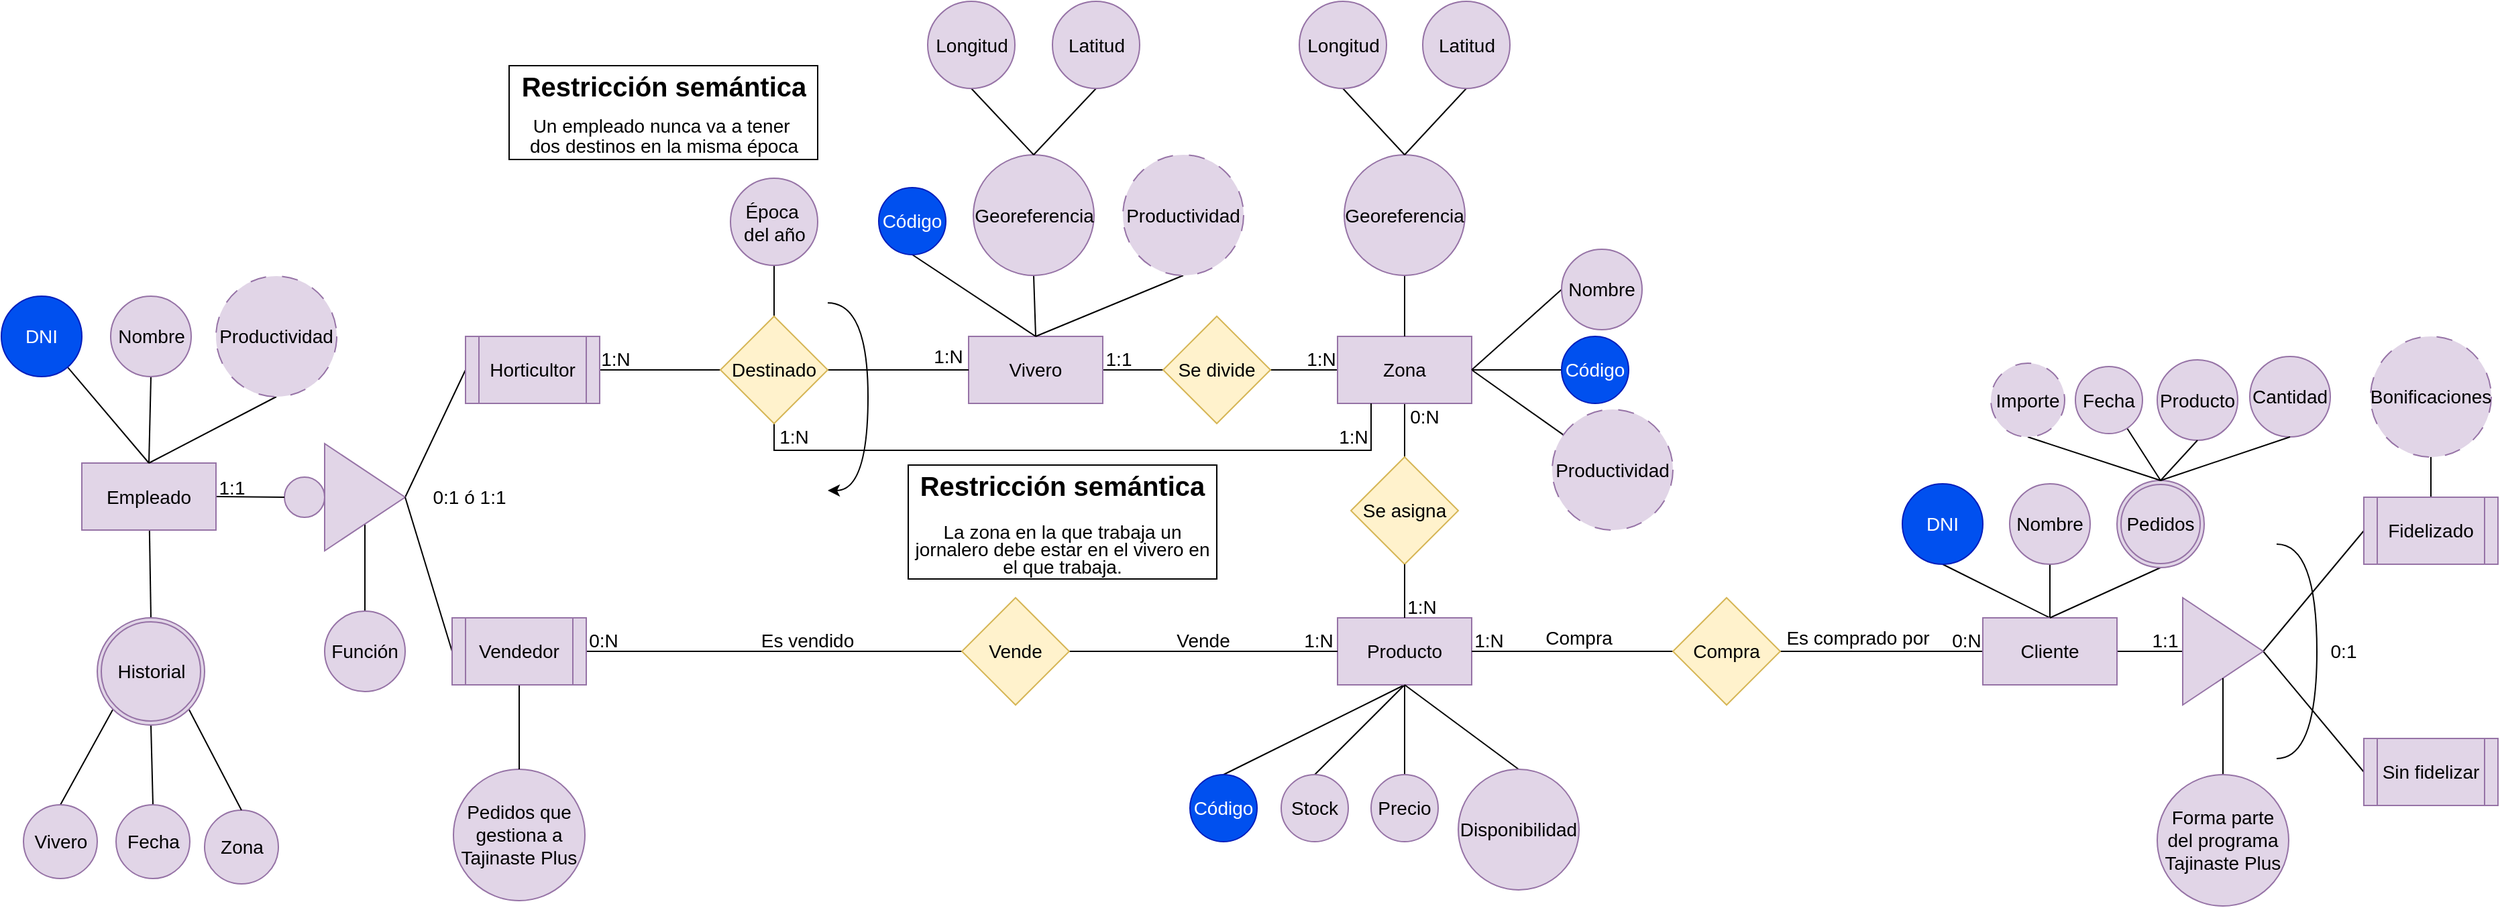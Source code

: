 <mxfile version="24.7.17">
  <diagram name="Viveros" id="qzEOuTu9NKWMBjpNig4R">
    <mxGraphModel grid="1" page="1" gridSize="10" guides="1" tooltips="1" connect="1" arrows="1" fold="1" pageScale="1" pageWidth="827" pageHeight="1169" math="0" shadow="0">
      <root>
        <mxCell id="0" />
        <mxCell id="1" parent="0" />
        <mxCell id="AyrixzSQWaV738IrmU4d-55" style="edgeStyle=none;curved=1;rounded=0;orthogonalLoop=1;jettySize=auto;html=1;exitX=1;exitY=0.5;exitDx=0;exitDy=0;entryX=0;entryY=0.5;entryDx=0;entryDy=0;fontSize=12;startSize=8;endSize=8;endArrow=none;endFill=0;" edge="1" parent="1" source="AyrixzSQWaV738IrmU4d-10" target="AyrixzSQWaV738IrmU4d-54">
          <mxGeometry relative="1" as="geometry" />
        </mxCell>
        <mxCell id="AyrixzSQWaV738IrmU4d-10" value="Vivero" style="rounded=0;whiteSpace=wrap;html=1;aspect=fixed;fontSize=14;fillColor=#e1d5e7;strokeColor=#9673a6;" vertex="1" parent="1">
          <mxGeometry x="385" y="430" width="100" height="50" as="geometry" />
        </mxCell>
        <mxCell id="AyrixzSQWaV738IrmU4d-51" style="edgeStyle=none;curved=1;rounded=0;orthogonalLoop=1;jettySize=auto;html=1;exitX=0.5;exitY=1;exitDx=0;exitDy=0;fontSize=12;startSize=8;endSize=8;endArrow=none;endFill=0;" edge="1" parent="1" source="AyrixzSQWaV738IrmU4d-11" target="AyrixzSQWaV738IrmU4d-22">
          <mxGeometry relative="1" as="geometry" />
        </mxCell>
        <mxCell id="AyrixzSQWaV738IrmU4d-56" style="edgeStyle=none;curved=1;rounded=0;orthogonalLoop=1;jettySize=auto;html=1;exitX=0;exitY=0.5;exitDx=0;exitDy=0;entryX=1;entryY=0.5;entryDx=0;entryDy=0;fontSize=12;startSize=8;endSize=8;endArrow=none;endFill=0;" edge="1" parent="1" source="AyrixzSQWaV738IrmU4d-11" target="AyrixzSQWaV738IrmU4d-54">
          <mxGeometry relative="1" as="geometry" />
        </mxCell>
        <mxCell id="AyrixzSQWaV738IrmU4d-113" style="edgeStyle=none;curved=1;rounded=0;orthogonalLoop=1;jettySize=auto;html=1;exitX=1;exitY=0.5;exitDx=0;exitDy=0;fontSize=12;startSize=8;endSize=8;endArrow=none;endFill=0;" edge="1" parent="1" source="AyrixzSQWaV738IrmU4d-11" target="AyrixzSQWaV738IrmU4d-112">
          <mxGeometry relative="1" as="geometry" />
        </mxCell>
        <mxCell id="AyrixzSQWaV738IrmU4d-11" value="Zona" style="rounded=0;whiteSpace=wrap;html=1;aspect=fixed;fontSize=14;fillColor=#e1d5e7;strokeColor=#9673a6;" vertex="1" parent="1">
          <mxGeometry x="660" y="430" width="100" height="50" as="geometry" />
        </mxCell>
        <mxCell id="Z_fFSw_3jqZQKLgusjVg-11" style="rounded=0;orthogonalLoop=1;jettySize=auto;html=1;exitX=0.5;exitY=1;exitDx=0;exitDy=0;entryX=0.5;entryY=0;entryDx=0;entryDy=0;endArrow=none;endFill=0;" edge="1" parent="1" source="AyrixzSQWaV738IrmU4d-12" target="Z_fFSw_3jqZQKLgusjVg-10">
          <mxGeometry relative="1" as="geometry" />
        </mxCell>
        <mxCell id="Z_fFSw_3jqZQKLgusjVg-43" style="rounded=0;orthogonalLoop=1;jettySize=auto;html=1;exitX=0.5;exitY=1;exitDx=0;exitDy=0;entryX=0.5;entryY=0;entryDx=0;entryDy=0;endArrow=none;endFill=0;" edge="1" parent="1" source="AyrixzSQWaV738IrmU4d-12" target="Z_fFSw_3jqZQKLgusjVg-42">
          <mxGeometry relative="1" as="geometry" />
        </mxCell>
        <mxCell id="AyrixzSQWaV738IrmU4d-12" value="Producto" style="rounded=0;whiteSpace=wrap;html=1;aspect=fixed;fontSize=14;fillColor=#e1d5e7;strokeColor=#9673a6;" vertex="1" parent="1">
          <mxGeometry x="660" y="640" width="100" height="50" as="geometry" />
        </mxCell>
        <mxCell id="AyrixzSQWaV738IrmU4d-47" style="edgeStyle=none;curved=1;rounded=0;orthogonalLoop=1;jettySize=auto;html=1;exitX=0.5;exitY=1;exitDx=0;exitDy=0;fontSize=12;startSize=8;endSize=8;endArrow=none;endFill=0;entryX=0.5;entryY=0;entryDx=0;entryDy=0;" edge="1" parent="1" source="AyrixzSQWaV738IrmU4d-13" target="AyrixzSQWaV738IrmU4d-10">
          <mxGeometry relative="1" as="geometry" />
        </mxCell>
        <mxCell id="AyrixzSQWaV738IrmU4d-13" value="Georeferencia" style="ellipse;whiteSpace=wrap;html=1;align=center;fillColor=#e1d5e7;strokeColor=#9673a6;aspect=fixed;fontSize=14;" vertex="1" parent="1">
          <mxGeometry x="388.5" y="294.5" width="90" height="90" as="geometry" />
        </mxCell>
        <mxCell id="AyrixzSQWaV738IrmU4d-46" style="edgeStyle=none;curved=1;rounded=0;orthogonalLoop=1;jettySize=auto;html=1;exitX=0.5;exitY=1;exitDx=0;exitDy=0;entryX=0.5;entryY=0;entryDx=0;entryDy=0;fontSize=12;startSize=8;endSize=8;endArrow=none;endFill=0;" edge="1" parent="1" source="AyrixzSQWaV738IrmU4d-15" target="AyrixzSQWaV738IrmU4d-11">
          <mxGeometry relative="1" as="geometry" />
        </mxCell>
        <mxCell id="AyrixzSQWaV738IrmU4d-15" value="Georeferencia" style="ellipse;whiteSpace=wrap;html=1;align=center;fillColor=#e1d5e7;strokeColor=#9673a6;aspect=fixed;fontSize=14;" vertex="1" parent="1">
          <mxGeometry x="665" y="294.5" width="90" height="90" as="geometry" />
        </mxCell>
        <mxCell id="AyrixzSQWaV738IrmU4d-43" style="edgeStyle=none;curved=1;rounded=0;orthogonalLoop=1;jettySize=auto;html=1;exitX=0.5;exitY=1;exitDx=0;exitDy=0;fontSize=12;startSize=8;endSize=8;endArrow=none;endFill=0;entryX=0.5;entryY=0;entryDx=0;entryDy=0;" edge="1" parent="1" source="AyrixzSQWaV738IrmU4d-16" target="AyrixzSQWaV738IrmU4d-13">
          <mxGeometry relative="1" as="geometry" />
        </mxCell>
        <mxCell id="AyrixzSQWaV738IrmU4d-16" value="Longitud" style="ellipse;whiteSpace=wrap;html=1;align=center;fillColor=#e1d5e7;strokeColor=#9673a6;aspect=fixed;fontSize=14;" vertex="1" parent="1">
          <mxGeometry x="354.5" y="180" width="65" height="65" as="geometry" />
        </mxCell>
        <mxCell id="AyrixzSQWaV738IrmU4d-42" style="edgeStyle=none;curved=1;rounded=0;orthogonalLoop=1;jettySize=auto;html=1;exitX=0.5;exitY=1;exitDx=0;exitDy=0;entryX=0.5;entryY=0;entryDx=0;entryDy=0;fontSize=12;startSize=8;endSize=8;endArrow=none;endFill=0;" edge="1" parent="1" source="AyrixzSQWaV738IrmU4d-17" target="AyrixzSQWaV738IrmU4d-13">
          <mxGeometry relative="1" as="geometry" />
        </mxCell>
        <mxCell id="AyrixzSQWaV738IrmU4d-17" value="Latitud" style="ellipse;whiteSpace=wrap;html=1;align=center;fillColor=#e1d5e7;strokeColor=#9673a6;fontSize=14;aspect=fixed;" vertex="1" parent="1">
          <mxGeometry x="447.5" y="180" width="65" height="65" as="geometry" />
        </mxCell>
        <mxCell id="AyrixzSQWaV738IrmU4d-44" style="edgeStyle=none;curved=1;rounded=0;orthogonalLoop=1;jettySize=auto;html=1;exitX=0.5;exitY=1;exitDx=0;exitDy=0;entryX=0.5;entryY=0;entryDx=0;entryDy=0;fontSize=12;startSize=8;endSize=8;endArrow=none;endFill=0;" edge="1" parent="1" source="AyrixzSQWaV738IrmU4d-18" target="AyrixzSQWaV738IrmU4d-15">
          <mxGeometry relative="1" as="geometry" />
        </mxCell>
        <mxCell id="AyrixzSQWaV738IrmU4d-18" value="Longitud" style="ellipse;whiteSpace=wrap;html=1;align=center;fillColor=#e1d5e7;strokeColor=#9673a6;aspect=fixed;fontSize=14;" vertex="1" parent="1">
          <mxGeometry x="631.5" y="180" width="65" height="65" as="geometry" />
        </mxCell>
        <mxCell id="AyrixzSQWaV738IrmU4d-45" style="edgeStyle=none;curved=1;rounded=0;orthogonalLoop=1;jettySize=auto;html=1;exitX=0.5;exitY=1;exitDx=0;exitDy=0;entryX=0.5;entryY=0;entryDx=0;entryDy=0;fontSize=12;startSize=8;endSize=8;endArrow=none;endFill=0;" edge="1" parent="1" source="AyrixzSQWaV738IrmU4d-19" target="AyrixzSQWaV738IrmU4d-15">
          <mxGeometry relative="1" as="geometry" />
        </mxCell>
        <mxCell id="AyrixzSQWaV738IrmU4d-19" value="Latitud" style="ellipse;whiteSpace=wrap;html=1;align=center;fillColor=#e1d5e7;strokeColor=#9673a6;aspect=fixed;fontSize=14;" vertex="1" parent="1">
          <mxGeometry x="723.5" y="180" width="65" height="65" as="geometry" />
        </mxCell>
        <mxCell id="AyrixzSQWaV738IrmU4d-53" style="edgeStyle=none;curved=1;rounded=0;orthogonalLoop=1;jettySize=auto;html=1;exitX=0.5;exitY=0;exitDx=0;exitDy=0;entryX=0.5;entryY=1;entryDx=0;entryDy=0;fontSize=12;startSize=8;endSize=8;endArrow=none;endFill=0;" edge="1" parent="1" source="AyrixzSQWaV738IrmU4d-20" target="AyrixzSQWaV738IrmU4d-12">
          <mxGeometry relative="1" as="geometry" />
        </mxCell>
        <mxCell id="AyrixzSQWaV738IrmU4d-20" value="Disponibilidad" style="ellipse;whiteSpace=wrap;html=1;align=center;fillColor=#e1d5e7;strokeColor=#9673a6;aspect=fixed;fontSize=14;" vertex="1" parent="1">
          <mxGeometry x="750" y="753" width="90" height="90" as="geometry" />
        </mxCell>
        <mxCell id="AyrixzSQWaV738IrmU4d-22" value="Se asigna" style="rhombus;whiteSpace=wrap;html=1;fillColor=#fff2cc;strokeColor=#d6b656;fontSize=14;aspect=fixed;" vertex="1" parent="1">
          <mxGeometry x="670" y="520" width="80" height="80" as="geometry" />
        </mxCell>
        <mxCell id="AyrixzSQWaV738IrmU4d-48" style="edgeStyle=none;curved=1;rounded=0;orthogonalLoop=1;jettySize=auto;html=1;exitX=0;exitY=0.5;exitDx=0;exitDy=0;entryX=1;entryY=0.5;entryDx=0;entryDy=0;fontSize=12;startSize=8;endSize=8;endArrow=none;endFill=0;" edge="1" parent="1" source="AyrixzSQWaV738IrmU4d-23" target="AyrixzSQWaV738IrmU4d-11">
          <mxGeometry relative="1" as="geometry" />
        </mxCell>
        <mxCell id="AyrixzSQWaV738IrmU4d-23" value="Nombre" style="ellipse;whiteSpace=wrap;html=1;align=center;fillColor=#e1d5e7;strokeColor=#9673a6;aspect=fixed;fontSize=14;" vertex="1" parent="1">
          <mxGeometry x="827" y="365" width="60" height="60" as="geometry" />
        </mxCell>
        <mxCell id="AyrixzSQWaV738IrmU4d-37" style="edgeStyle=none;curved=1;rounded=0;orthogonalLoop=1;jettySize=auto;html=1;entryX=0.5;entryY=0;entryDx=0;entryDy=0;fontSize=12;startSize=8;endSize=8;endArrow=none;endFill=0;exitX=0.5;exitY=1;exitDx=0;exitDy=0;" edge="1" parent="1" source="AyrixzSQWaV738IrmU4d-26" target="AyrixzSQWaV738IrmU4d-96">
          <mxGeometry relative="1" as="geometry">
            <mxPoint x="179" y="322" as="sourcePoint" />
          </mxGeometry>
        </mxCell>
        <mxCell id="AyrixzSQWaV738IrmU4d-26" value="Época&amp;nbsp;&lt;div&gt;del año&lt;/div&gt;" style="ellipse;whiteSpace=wrap;html=1;align=center;fillColor=#e1d5e7;strokeColor=#9673a6;aspect=fixed;fontSize=14;" vertex="1" parent="1">
          <mxGeometry x="207.5" y="312" width="65" height="65" as="geometry" />
        </mxCell>
        <mxCell id="AyrixzSQWaV738IrmU4d-38" style="edgeStyle=none;curved=1;rounded=0;orthogonalLoop=1;jettySize=auto;html=1;fontSize=12;startSize=8;endSize=8;endArrow=none;endFill=0;exitX=0.5;exitY=0;exitDx=0;exitDy=0;" edge="1" parent="1" source="AyrixzSQWaV738IrmU4d-109" target="AyrixzSQWaV738IrmU4d-87">
          <mxGeometry relative="1" as="geometry">
            <mxPoint x="-290" y="147" as="sourcePoint" />
          </mxGeometry>
        </mxCell>
        <mxCell id="AyrixzSQWaV738IrmU4d-39" style="edgeStyle=none;curved=1;rounded=0;orthogonalLoop=1;jettySize=auto;html=1;exitX=0.5;exitY=0;exitDx=0;exitDy=0;fontSize=12;startSize=8;endSize=8;endArrow=none;endFill=0;entryX=0;entryY=1;entryDx=0;entryDy=0;" edge="1" parent="1" source="AyrixzSQWaV738IrmU4d-34" target="AyrixzSQWaV738IrmU4d-109">
          <mxGeometry relative="1" as="geometry">
            <mxPoint x="-260.5" y="732.0" as="targetPoint" />
          </mxGeometry>
        </mxCell>
        <mxCell id="AyrixzSQWaV738IrmU4d-34" value="Vivero" style="ellipse;whiteSpace=wrap;html=1;align=center;fillColor=#e1d5e7;strokeColor=#9673a6;aspect=fixed;fontSize=14;" vertex="1" parent="1">
          <mxGeometry x="-319.5" y="779.5" width="55" height="55" as="geometry" />
        </mxCell>
        <mxCell id="AyrixzSQWaV738IrmU4d-35" value="Zona" style="ellipse;whiteSpace=wrap;html=1;align=center;fillColor=#e1d5e7;strokeColor=#9673a6;aspect=fixed;fontSize=14;" vertex="1" parent="1">
          <mxGeometry x="-184.5" y="783.5" width="55" height="55" as="geometry" />
        </mxCell>
        <mxCell id="AyrixzSQWaV738IrmU4d-41" style="edgeStyle=none;curved=1;rounded=0;orthogonalLoop=1;jettySize=auto;html=1;exitX=0.5;exitY=0;exitDx=0;exitDy=0;entryX=0.5;entryY=1;entryDx=0;entryDy=0;fontSize=12;startSize=8;endSize=8;endArrow=none;endFill=0;" edge="1" parent="1" source="AyrixzSQWaV738IrmU4d-36" target="AyrixzSQWaV738IrmU4d-109">
          <mxGeometry relative="1" as="geometry">
            <mxPoint x="-224.5" y="750" as="targetPoint" />
          </mxGeometry>
        </mxCell>
        <mxCell id="AyrixzSQWaV738IrmU4d-36" value="Fecha" style="ellipse;whiteSpace=wrap;html=1;align=center;fillColor=#e1d5e7;strokeColor=#9673a6;aspect=fixed;fontSize=14;" vertex="1" parent="1">
          <mxGeometry x="-250.5" y="779.5" width="55" height="55" as="geometry" />
        </mxCell>
        <mxCell id="AyrixzSQWaV738IrmU4d-40" style="edgeStyle=none;curved=1;rounded=0;orthogonalLoop=1;jettySize=auto;html=1;exitX=0.5;exitY=0;exitDx=0;exitDy=0;entryX=1;entryY=1;entryDx=0;entryDy=0;fontSize=12;startSize=8;endSize=8;endArrow=none;endFill=0;" edge="1" parent="1" source="AyrixzSQWaV738IrmU4d-35" target="AyrixzSQWaV738IrmU4d-109">
          <mxGeometry relative="1" as="geometry">
            <mxPoint x="-189.49" y="728.04" as="targetPoint" />
          </mxGeometry>
        </mxCell>
        <mxCell id="AyrixzSQWaV738IrmU4d-52" style="rounded=0;orthogonalLoop=1;jettySize=auto;html=1;exitX=0.5;exitY=1;exitDx=0;exitDy=0;entryX=0.5;entryY=0;entryDx=0;entryDy=0;fontSize=12;startSize=8;endSize=8;endArrow=none;endFill=0;" edge="1" parent="1" source="AyrixzSQWaV738IrmU4d-22" target="AyrixzSQWaV738IrmU4d-12">
          <mxGeometry relative="1" as="geometry" />
        </mxCell>
        <mxCell id="AyrixzSQWaV738IrmU4d-54" value="Se divide" style="rhombus;whiteSpace=wrap;html=1;fillColor=#fff2cc;strokeColor=#d6b656;fontSize=14;aspect=fixed;" vertex="1" parent="1">
          <mxGeometry x="530" y="415" width="80" height="80" as="geometry" />
        </mxCell>
        <mxCell id="AyrixzSQWaV738IrmU4d-74" style="edgeStyle=none;curved=1;rounded=0;orthogonalLoop=1;jettySize=auto;html=1;exitX=1;exitY=0.5;exitDx=0;exitDy=0;entryX=0;entryY=0.5;entryDx=0;entryDy=0;fontSize=12;startSize=8;endSize=8;endArrow=none;endFill=0;" edge="1" parent="1" source="AyrixzSQWaV738IrmU4d-57" target="AyrixzSQWaV738IrmU4d-70">
          <mxGeometry relative="1" as="geometry" />
        </mxCell>
        <mxCell id="AyrixzSQWaV738IrmU4d-107" style="edgeStyle=none;curved=1;rounded=0;orthogonalLoop=1;jettySize=auto;html=1;exitX=0;exitY=0.5;exitDx=0;exitDy=0;entryX=1;entryY=0.5;entryDx=0;entryDy=0;fontSize=12;startSize=8;endSize=8;endArrow=none;endFill=0;" edge="1" parent="1" source="AyrixzSQWaV738IrmU4d-57" target="AyrixzSQWaV738IrmU4d-65">
          <mxGeometry relative="1" as="geometry" />
        </mxCell>
        <mxCell id="Z_fFSw_3jqZQKLgusjVg-7" style="rounded=0;orthogonalLoop=1;jettySize=auto;html=1;entryX=0.5;entryY=1;entryDx=0;entryDy=0;endArrow=none;endFill=0;exitX=0.5;exitY=0;exitDx=0;exitDy=0;" edge="1" parent="1" source="AyrixzSQWaV738IrmU4d-57" target="Z_fFSw_3jqZQKLgusjVg-6">
          <mxGeometry relative="1" as="geometry" />
        </mxCell>
        <mxCell id="Z_fFSw_3jqZQKLgusjVg-9" style="rounded=0;orthogonalLoop=1;jettySize=auto;html=1;entryX=0.5;entryY=1;entryDx=0;entryDy=0;endArrow=none;endFill=0;exitX=0.5;exitY=0;exitDx=0;exitDy=0;" edge="1" parent="1" source="AyrixzSQWaV738IrmU4d-57" target="Z_fFSw_3jqZQKLgusjVg-8">
          <mxGeometry relative="1" as="geometry" />
        </mxCell>
        <mxCell id="AyrixzSQWaV738IrmU4d-57" value="Cliente" style="rounded=0;whiteSpace=wrap;html=1;aspect=fixed;fontSize=14;fillColor=#e1d5e7;strokeColor=#9673a6;" vertex="1" parent="1">
          <mxGeometry x="1141" y="640" width="100" height="50" as="geometry" />
        </mxCell>
        <mxCell id="AyrixzSQWaV738IrmU4d-76" style="edgeStyle=none;curved=1;rounded=0;orthogonalLoop=1;jettySize=auto;html=1;exitX=0.5;exitY=1;exitDx=0;exitDy=0;entryX=0.5;entryY=0;entryDx=0;entryDy=0;fontSize=12;startSize=8;endSize=8;endArrow=none;endFill=0;" edge="1" parent="1" source="AyrixzSQWaV738IrmU4d-60" target="Z_fFSw_3jqZQKLgusjVg-62">
          <mxGeometry relative="1" as="geometry">
            <mxPoint x="1475" y="552.5" as="targetPoint" />
          </mxGeometry>
        </mxCell>
        <mxCell id="AyrixzSQWaV738IrmU4d-60" value="Bonificaciones" style="ellipse;whiteSpace=wrap;html=1;align=center;fillColor=#e1d5e7;strokeColor=#9673a6;aspect=fixed;fontSize=14;dashed=1;dashPattern=12 12;" vertex="1" parent="1">
          <mxGeometry x="1430" y="430" width="90" height="90" as="geometry" />
        </mxCell>
        <mxCell id="AyrixzSQWaV738IrmU4d-77" style="edgeStyle=none;curved=1;rounded=0;orthogonalLoop=1;jettySize=auto;html=1;exitX=0.5;exitY=1;exitDx=0;exitDy=0;entryX=0.5;entryY=0;entryDx=0;entryDy=0;fontSize=12;startSize=8;endSize=8;endArrow=none;endFill=0;" edge="1" parent="1" source="AyrixzSQWaV738IrmU4d-116" target="AyrixzSQWaV738IrmU4d-57">
          <mxGeometry relative="1" as="geometry">
            <mxPoint x="1345.0" y="550" as="sourcePoint" />
          </mxGeometry>
        </mxCell>
        <mxCell id="AyrixzSQWaV738IrmU4d-62" value="Pedidos que gestiona a Tajinaste Plus" style="ellipse;whiteSpace=wrap;html=1;align=center;fillColor=#e1d5e7;strokeColor=#9673a6;aspect=fixed;fontSize=14;" vertex="1" parent="1">
          <mxGeometry x="1" y="753" width="98" height="98" as="geometry" />
        </mxCell>
        <mxCell id="AyrixzSQWaV738IrmU4d-64" style="edgeStyle=none;curved=1;rounded=0;orthogonalLoop=1;jettySize=auto;html=1;exitX=0.5;exitY=0;exitDx=0;exitDy=0;entryX=0.5;entryY=1;entryDx=0;entryDy=0;fontSize=12;startSize=8;endSize=8;endArrow=none;endFill=0;" edge="1" parent="1" source="AyrixzSQWaV738IrmU4d-62" target="Z_fFSw_3jqZQKLgusjVg-66">
          <mxGeometry relative="1" as="geometry">
            <mxPoint x="50" y="690" as="targetPoint" />
          </mxGeometry>
        </mxCell>
        <mxCell id="AyrixzSQWaV738IrmU4d-67" style="edgeStyle=none;curved=1;rounded=0;orthogonalLoop=1;jettySize=auto;html=1;exitX=0;exitY=0.5;exitDx=0;exitDy=0;fontSize=12;startSize=8;endSize=8;endArrow=none;endFill=0;entryX=1;entryY=0.5;entryDx=0;entryDy=0;" edge="1" parent="1" source="AyrixzSQWaV738IrmU4d-65" target="AyrixzSQWaV738IrmU4d-12">
          <mxGeometry relative="1" as="geometry" />
        </mxCell>
        <mxCell id="AyrixzSQWaV738IrmU4d-65" value="Compra" style="rhombus;whiteSpace=wrap;html=1;fillColor=#fff2cc;strokeColor=#d6b656;fontSize=14;aspect=fixed;" vertex="1" parent="1">
          <mxGeometry x="910" y="625" width="80" height="80" as="geometry" />
        </mxCell>
        <mxCell id="AyrixzSQWaV738IrmU4d-68" value="" style="endArrow=none;html=1;rounded=0;edgeStyle=orthogonalEdgeStyle;curved=1;" edge="1" parent="1">
          <mxGeometry width="50" height="50" relative="1" as="geometry">
            <mxPoint x="1360" y="745" as="sourcePoint" />
            <mxPoint x="1360" y="585" as="targetPoint" />
            <Array as="points">
              <mxPoint x="1390" y="745" />
              <mxPoint x="1390" y="585" />
            </Array>
          </mxGeometry>
        </mxCell>
        <mxCell id="AyrixzSQWaV738IrmU4d-72" style="edgeStyle=none;curved=1;rounded=0;orthogonalLoop=1;jettySize=auto;html=1;exitX=1;exitY=0.5;exitDx=0;exitDy=0;entryX=0;entryY=0.5;entryDx=0;entryDy=0;fontSize=12;startSize=8;endSize=8;endArrow=none;endFill=0;" edge="1" parent="1" source="AyrixzSQWaV738IrmU4d-70" target="Z_fFSw_3jqZQKLgusjVg-62">
          <mxGeometry relative="1" as="geometry">
            <mxPoint x="1425" y="577.5" as="targetPoint" />
          </mxGeometry>
        </mxCell>
        <mxCell id="AyrixzSQWaV738IrmU4d-73" style="edgeStyle=none;curved=1;rounded=0;orthogonalLoop=1;jettySize=auto;html=1;exitX=1;exitY=0.5;exitDx=0;exitDy=0;entryX=0;entryY=0.5;entryDx=0;entryDy=0;fontSize=12;startSize=8;endSize=8;endArrow=none;endFill=0;" edge="1" parent="1" source="AyrixzSQWaV738IrmU4d-70">
          <mxGeometry relative="1" as="geometry">
            <mxPoint x="1425" y="755" as="targetPoint" />
          </mxGeometry>
        </mxCell>
        <mxCell id="AyrixzSQWaV738IrmU4d-70" value="" style="triangle;whiteSpace=wrap;html=1;fillColor=#e1d5e7;strokeColor=#9673a6;" vertex="1" parent="1">
          <mxGeometry x="1290" y="625" width="60" height="80" as="geometry" />
        </mxCell>
        <mxCell id="AyrixzSQWaV738IrmU4d-75" style="edgeStyle=none;curved=1;rounded=0;orthogonalLoop=1;jettySize=auto;html=1;exitX=0.5;exitY=0;exitDx=0;exitDy=0;entryX=0.5;entryY=1;entryDx=0;entryDy=0;fontSize=12;startSize=8;endSize=8;endArrow=none;endFill=0;" edge="1" parent="1" source="AyrixzSQWaV738IrmU4d-71" target="AyrixzSQWaV738IrmU4d-70">
          <mxGeometry relative="1" as="geometry" />
        </mxCell>
        <mxCell id="AyrixzSQWaV738IrmU4d-71" value="Forma parte del programa Tajinaste Plus" style="ellipse;whiteSpace=wrap;html=1;align=center;fillColor=#e1d5e7;strokeColor=#9673a6;aspect=fixed;fontSize=14;" vertex="1" parent="1">
          <mxGeometry x="1271" y="757" width="98" height="98" as="geometry" />
        </mxCell>
        <mxCell id="AyrixzSQWaV738IrmU4d-101" style="edgeStyle=none;curved=1;rounded=0;orthogonalLoop=1;jettySize=auto;html=1;exitX=1;exitY=0.5;exitDx=0;exitDy=0;fontSize=12;startSize=8;endSize=8;endArrow=none;endFill=0;" edge="1" parent="1" source="Z_fFSw_3jqZQKLgusjVg-65" target="AyrixzSQWaV738IrmU4d-96">
          <mxGeometry relative="1" as="geometry">
            <mxPoint x="105" y="455" as="sourcePoint" />
          </mxGeometry>
        </mxCell>
        <mxCell id="AyrixzSQWaV738IrmU4d-100" style="edgeStyle=none;curved=1;rounded=0;orthogonalLoop=1;jettySize=auto;html=1;exitX=1;exitY=0.5;exitDx=0;exitDy=0;entryX=0;entryY=0.5;entryDx=0;entryDy=0;fontSize=12;startSize=8;endSize=8;endArrow=none;endFill=0;" edge="1" parent="1" target="AyrixzSQWaV738IrmU4d-95">
          <mxGeometry relative="1" as="geometry">
            <mxPoint x="100" y="665" as="sourcePoint" />
          </mxGeometry>
        </mxCell>
        <mxCell id="AyrixzSQWaV738IrmU4d-89" style="edgeStyle=none;curved=1;rounded=0;orthogonalLoop=1;jettySize=auto;html=1;exitX=1;exitY=0.5;exitDx=0;exitDy=0;entryX=0;entryY=0.5;entryDx=0;entryDy=0;fontSize=12;startSize=8;endSize=8;endArrow=none;endFill=0;" edge="1" parent="1" source="AyrixzSQWaV738IrmU4d-85" target="Z_fFSw_3jqZQKLgusjVg-65">
          <mxGeometry relative="1" as="geometry">
            <mxPoint x="5" y="455" as="targetPoint" />
          </mxGeometry>
        </mxCell>
        <mxCell id="AyrixzSQWaV738IrmU4d-91" style="edgeStyle=none;curved=1;rounded=0;orthogonalLoop=1;jettySize=auto;html=1;exitX=0.5;exitY=1;exitDx=0;exitDy=0;entryX=0.5;entryY=0;entryDx=0;entryDy=0;fontSize=12;startSize=8;endSize=8;endArrow=none;endFill=0;" edge="1" parent="1" source="AyrixzSQWaV738IrmU4d-85" target="AyrixzSQWaV738IrmU4d-88">
          <mxGeometry relative="1" as="geometry" />
        </mxCell>
        <mxCell id="AyrixzSQWaV738IrmU4d-85" value="" style="triangle;whiteSpace=wrap;html=1;fillColor=#e1d5e7;strokeColor=#9673a6;" vertex="1" parent="1">
          <mxGeometry x="-95" y="510" width="60" height="80" as="geometry" />
        </mxCell>
        <mxCell id="AyrixzSQWaV738IrmU4d-86" value="" style="ellipse;whiteSpace=wrap;html=1;align=center;fillColor=#e1d5e7;strokeColor=#9673a6;aspect=fixed;fontSize=14;" vertex="1" parent="1">
          <mxGeometry x="-125" y="535" width="30" height="30" as="geometry" />
        </mxCell>
        <mxCell id="AyrixzSQWaV738IrmU4d-92" style="edgeStyle=none;curved=1;rounded=0;orthogonalLoop=1;jettySize=auto;html=1;exitX=1;exitY=0.5;exitDx=0;exitDy=0;entryX=0;entryY=0.5;entryDx=0;entryDy=0;fontSize=12;startSize=8;endSize=8;endArrow=none;endFill=0;" edge="1" parent="1" source="AyrixzSQWaV738IrmU4d-87" target="AyrixzSQWaV738IrmU4d-86">
          <mxGeometry relative="1" as="geometry" />
        </mxCell>
        <mxCell id="Z_fFSw_3jqZQKLgusjVg-14" style="rounded=0;orthogonalLoop=1;jettySize=auto;html=1;exitX=0.5;exitY=0;exitDx=0;exitDy=0;entryX=0.5;entryY=1;entryDx=0;entryDy=0;endArrow=none;endFill=0;" edge="1" parent="1" source="AyrixzSQWaV738IrmU4d-87" target="Z_fFSw_3jqZQKLgusjVg-13">
          <mxGeometry relative="1" as="geometry" />
        </mxCell>
        <mxCell id="AyrixzSQWaV738IrmU4d-87" value="Empleado" style="rounded=0;whiteSpace=wrap;html=1;aspect=fixed;fontSize=14;fillColor=#e1d5e7;strokeColor=#9673a6;" vertex="1" parent="1">
          <mxGeometry x="-276" y="524.5" width="100" height="50" as="geometry" />
        </mxCell>
        <mxCell id="AyrixzSQWaV738IrmU4d-88" value="Función" style="ellipse;whiteSpace=wrap;html=1;align=center;fillColor=#e1d5e7;strokeColor=#9673a6;aspect=fixed;fontSize=14;" vertex="1" parent="1">
          <mxGeometry x="-95" y="635" width="60" height="60" as="geometry" />
        </mxCell>
        <mxCell id="AyrixzSQWaV738IrmU4d-90" style="edgeStyle=none;curved=1;rounded=0;orthogonalLoop=1;jettySize=auto;html=1;exitX=1;exitY=0.5;exitDx=0;exitDy=0;entryX=0;entryY=0.5;entryDx=0;entryDy=0;fontSize=12;startSize=8;endSize=8;endArrow=none;endFill=0;" edge="1" parent="1" source="AyrixzSQWaV738IrmU4d-85" target="Z_fFSw_3jqZQKLgusjVg-66">
          <mxGeometry relative="1" as="geometry">
            <mxPoint y="672" as="targetPoint" />
          </mxGeometry>
        </mxCell>
        <mxCell id="AyrixzSQWaV738IrmU4d-99" style="edgeStyle=none;curved=1;rounded=0;orthogonalLoop=1;jettySize=auto;html=1;exitX=1;exitY=0.5;exitDx=0;exitDy=0;fontSize=12;startSize=8;endSize=8;endArrow=none;endFill=0;entryX=0;entryY=0.5;entryDx=0;entryDy=0;" edge="1" parent="1" source="AyrixzSQWaV738IrmU4d-95" target="AyrixzSQWaV738IrmU4d-12">
          <mxGeometry relative="1" as="geometry">
            <mxPoint x="700" y="1110" as="targetPoint" />
          </mxGeometry>
        </mxCell>
        <mxCell id="AyrixzSQWaV738IrmU4d-95" value="Vende" style="rhombus;whiteSpace=wrap;html=1;fillColor=#fff2cc;strokeColor=#d6b656;fontSize=14;aspect=fixed;" vertex="1" parent="1">
          <mxGeometry x="380" y="625" width="80" height="80" as="geometry" />
        </mxCell>
        <mxCell id="AyrixzSQWaV738IrmU4d-102" style="edgeStyle=none;curved=1;rounded=0;orthogonalLoop=1;jettySize=auto;html=1;exitX=1;exitY=0.5;exitDx=0;exitDy=0;fontSize=12;startSize=8;endSize=8;endArrow=none;endFill=0;entryX=0;entryY=0.5;entryDx=0;entryDy=0;" edge="1" parent="1" source="AyrixzSQWaV738IrmU4d-96" target="AyrixzSQWaV738IrmU4d-10">
          <mxGeometry relative="1" as="geometry">
            <mxPoint x="690" y="965" as="targetPoint" />
          </mxGeometry>
        </mxCell>
        <mxCell id="JBx9VISIUxRQKYBw0xRK-1" style="edgeStyle=orthogonalEdgeStyle;rounded=0;orthogonalLoop=1;jettySize=auto;html=1;exitX=0.5;exitY=1;exitDx=0;exitDy=0;entryX=0.25;entryY=1;entryDx=0;entryDy=0;endArrow=none;endFill=0;" edge="1" parent="1" source="AyrixzSQWaV738IrmU4d-96" target="AyrixzSQWaV738IrmU4d-11">
          <mxGeometry relative="1" as="geometry" />
        </mxCell>
        <mxCell id="AyrixzSQWaV738IrmU4d-96" value="Destinado" style="rhombus;whiteSpace=wrap;html=1;fillColor=#fff2cc;strokeColor=#d6b656;fontSize=14;aspect=fixed;" vertex="1" parent="1">
          <mxGeometry x="200" y="415" width="80" height="80" as="geometry" />
        </mxCell>
        <mxCell id="AyrixzSQWaV738IrmU4d-109" value="Historial" style="ellipse;shape=doubleEllipse;margin=3;whiteSpace=wrap;html=1;align=center;aspect=fixed;fillColor=#e1d5e7;strokeColor=#9673a6;fontSize=14;" vertex="1" parent="1">
          <mxGeometry x="-264.5" y="640" width="80" height="80" as="geometry" />
        </mxCell>
        <mxCell id="AyrixzSQWaV738IrmU4d-111" style="edgeStyle=none;curved=1;rounded=0;orthogonalLoop=1;jettySize=auto;html=1;exitX=0.5;exitY=1;exitDx=0;exitDy=0;entryX=0.5;entryY=0;entryDx=0;entryDy=0;fontSize=12;startSize=8;endSize=8;endArrow=none;endFill=0;" edge="1" parent="1" source="AyrixzSQWaV738IrmU4d-110" target="AyrixzSQWaV738IrmU4d-87">
          <mxGeometry relative="1" as="geometry" />
        </mxCell>
        <mxCell id="AyrixzSQWaV738IrmU4d-110" value="Productividad" style="ellipse;whiteSpace=wrap;html=1;align=center;fillColor=#e1d5e7;strokeColor=#9673a6;aspect=fixed;fontSize=14;dashed=1;dashPattern=12 12;" vertex="1" parent="1">
          <mxGeometry x="-176" y="385" width="90" height="90" as="geometry" />
        </mxCell>
        <mxCell id="AyrixzSQWaV738IrmU4d-112" value="Productividad" style="ellipse;whiteSpace=wrap;html=1;align=center;fillColor=#e1d5e7;strokeColor=#9673a6;aspect=fixed;fontSize=14;dashed=1;dashPattern=12 12;" vertex="1" parent="1">
          <mxGeometry x="820" y="484.5" width="90" height="90" as="geometry" />
        </mxCell>
        <mxCell id="AyrixzSQWaV738IrmU4d-116" value="Pedidos" style="ellipse;shape=doubleEllipse;margin=3;whiteSpace=wrap;html=1;align=center;aspect=fixed;fillColor=#e1d5e7;strokeColor=#9673a6;fontSize=14;" vertex="1" parent="1">
          <mxGeometry x="1241" y="537.5" width="65" height="65" as="geometry" />
        </mxCell>
        <mxCell id="Z_fFSw_3jqZQKLgusjVg-2" value="Compra" style="text;html=1;align=center;verticalAlign=middle;whiteSpace=wrap;rounded=0;fontSize=14;aspect=fixed;" vertex="1" parent="1">
          <mxGeometry x="810" y="640" width="60" height="30" as="geometry" />
        </mxCell>
        <mxCell id="Z_fFSw_3jqZQKLgusjVg-3" value="Es comprado por" style="text;html=1;align=center;verticalAlign=middle;whiteSpace=wrap;rounded=0;fontSize=14;aspect=fixed;" vertex="1" parent="1">
          <mxGeometry x="993" y="627.5" width="110" height="55" as="geometry" />
        </mxCell>
        <mxCell id="Z_fFSw_3jqZQKLgusjVg-5" value="&lt;h1 style=&quot;margin-top: 0px; line-height: 100%;&quot;&gt;&lt;font style=&quot;font-size: 20px;&quot;&gt;Restricción semántica&lt;/font&gt;&lt;/h1&gt;&lt;p style=&quot;line-height: 20%;&quot;&gt;&lt;font face=&quot;Montserrat, sans-serif&quot;&gt;&lt;span style=&quot;font-size: 14px; white-space-collapse: preserve;&quot;&gt;Un empleado nunca va a tener &lt;/span&gt;&lt;/font&gt;&lt;/p&gt;&lt;p style=&quot;line-height: 20%;&quot;&gt;&lt;font face=&quot;Montserrat, sans-serif&quot;&gt;&lt;span style=&quot;font-size: 14px; white-space-collapse: preserve;&quot;&gt;dos destinos en la misma época&lt;/span&gt;&lt;/font&gt;&lt;br&gt;&lt;/p&gt;" style="text;html=1;whiteSpace=wrap;overflow=hidden;rounded=0;strokeColor=default;verticalAlign=middle;spacingRight=3;spacingLeft=3;align=center;" vertex="1" parent="1">
          <mxGeometry x="42.5" y="228" width="230" height="70" as="geometry" />
        </mxCell>
        <mxCell id="Z_fFSw_3jqZQKLgusjVg-6" value="&lt;font style=&quot;font-size: 14px;&quot;&gt;DNI&lt;/font&gt;" style="ellipse;whiteSpace=wrap;html=1;align=center;fillColor=#0050ef;strokeColor=#001DBC;fontColor=#ffffff;aspect=fixed;fontSize=14;" vertex="1" parent="1">
          <mxGeometry x="1081" y="540" width="60" height="60" as="geometry" />
        </mxCell>
        <mxCell id="Z_fFSw_3jqZQKLgusjVg-8" value="&lt;font style=&quot;font-size: 14px;&quot;&gt;Nombre&lt;/font&gt;" style="ellipse;whiteSpace=wrap;html=1;align=center;fillColor=#e1d5e7;strokeColor=#9673a6;aspect=fixed;fontSize=14;" vertex="1" parent="1">
          <mxGeometry x="1161" y="540" width="60" height="60" as="geometry" />
        </mxCell>
        <mxCell id="Z_fFSw_3jqZQKLgusjVg-10" value="&lt;font style=&quot;font-size: 14px;&quot;&gt;Código&lt;/font&gt;" style="ellipse;whiteSpace=wrap;html=1;align=center;fillColor=#0050ef;strokeColor=#001DBC;fontColor=#ffffff;aspect=fixed;fontSize=14;" vertex="1" parent="1">
          <mxGeometry x="550" y="757" width="50" height="50" as="geometry" />
        </mxCell>
        <mxCell id="Z_fFSw_3jqZQKLgusjVg-15" style="rounded=0;orthogonalLoop=1;jettySize=auto;html=1;entryX=0.5;entryY=0;entryDx=0;entryDy=0;endArrow=none;endFill=0;" edge="1" parent="1" source="Z_fFSw_3jqZQKLgusjVg-12" target="AyrixzSQWaV738IrmU4d-87">
          <mxGeometry relative="1" as="geometry" />
        </mxCell>
        <mxCell id="Z_fFSw_3jqZQKLgusjVg-12" value="&lt;font style=&quot;font-size: 14px;&quot;&gt;DNI&lt;/font&gt;" style="ellipse;whiteSpace=wrap;html=1;align=center;fillColor=#0050ef;strokeColor=#001DBC;fontColor=#ffffff;aspect=fixed;fontSize=14;" vertex="1" parent="1">
          <mxGeometry x="-336" y="400" width="60" height="60" as="geometry" />
        </mxCell>
        <mxCell id="Z_fFSw_3jqZQKLgusjVg-13" value="&lt;font style=&quot;font-size: 14px;&quot;&gt;Nombre&lt;/font&gt;" style="ellipse;whiteSpace=wrap;html=1;align=center;fillColor=#e1d5e7;strokeColor=#9673a6;aspect=fixed;fontSize=14;" vertex="1" parent="1">
          <mxGeometry x="-254.5" y="400" width="60" height="60" as="geometry" />
        </mxCell>
        <mxCell id="JBx9VISIUxRQKYBw0xRK-2" value="" style="endArrow=classic;html=1;rounded=0;edgeStyle=orthogonalEdgeStyle;curved=1;" edge="1" parent="1">
          <mxGeometry width="50" height="50" relative="1" as="geometry">
            <mxPoint x="280" y="405" as="sourcePoint" />
            <mxPoint x="280" y="545" as="targetPoint" />
            <Array as="points">
              <mxPoint x="310" y="405" />
              <mxPoint x="310" y="545" />
            </Array>
          </mxGeometry>
        </mxCell>
        <mxCell id="Z_fFSw_3jqZQKLgusjVg-18" value="&lt;h1 style=&quot;margin-top: 0px; line-height: 100%;&quot;&gt;&lt;font style=&quot;font-size: 20px;&quot;&gt;Restricción semántica&lt;/font&gt;&lt;/h1&gt;&lt;p style=&quot;line-height: 100%;&quot;&gt;&lt;font face=&quot;Montserrat, sans-serif&quot;&gt;&lt;span style=&quot;font-size: 14px; white-space-collapse: preserve;&quot;&gt;La zona en la que trabaja un jornalero debe estar en el vivero en el que trabaja.&lt;/span&gt;&lt;/font&gt;&lt;/p&gt;" style="text;html=1;whiteSpace=wrap;overflow=hidden;rounded=0;strokeColor=default;verticalAlign=middle;spacingRight=3;spacingLeft=3;align=center;" vertex="1" parent="1">
          <mxGeometry x="340" y="526" width="230" height="85" as="geometry" />
        </mxCell>
        <mxCell id="Z_fFSw_3jqZQKLgusjVg-20" style="rounded=0;orthogonalLoop=1;jettySize=auto;html=1;exitX=0;exitY=0.5;exitDx=0;exitDy=0;entryX=1;entryY=0.5;entryDx=0;entryDy=0;endArrow=none;endFill=0;" edge="1" parent="1" source="Z_fFSw_3jqZQKLgusjVg-19" target="AyrixzSQWaV738IrmU4d-11">
          <mxGeometry relative="1" as="geometry" />
        </mxCell>
        <mxCell id="Z_fFSw_3jqZQKLgusjVg-19" value="&lt;font style=&quot;font-size: 14px;&quot;&gt;Código&lt;/font&gt;" style="ellipse;whiteSpace=wrap;html=1;align=center;fillColor=#0050ef;strokeColor=#001DBC;fontColor=#ffffff;aspect=fixed;fontSize=14;" vertex="1" parent="1">
          <mxGeometry x="827" y="430" width="50" height="50" as="geometry" />
        </mxCell>
        <mxCell id="Z_fFSw_3jqZQKLgusjVg-22" style="rounded=0;orthogonalLoop=1;jettySize=auto;html=1;exitX=0.5;exitY=1;exitDx=0;exitDy=0;entryX=0.5;entryY=0;entryDx=0;entryDy=0;endArrow=none;endFill=0;" edge="1" parent="1" source="Z_fFSw_3jqZQKLgusjVg-21" target="AyrixzSQWaV738IrmU4d-10">
          <mxGeometry relative="1" as="geometry" />
        </mxCell>
        <mxCell id="Z_fFSw_3jqZQKLgusjVg-21" value="&lt;font style=&quot;font-size: 14px;&quot;&gt;Código&lt;/font&gt;" style="ellipse;whiteSpace=wrap;html=1;align=center;fillColor=#0050ef;strokeColor=#001DBC;fontColor=#ffffff;aspect=fixed;fontSize=14;" vertex="1" parent="1">
          <mxGeometry x="318" y="319" width="50" height="50" as="geometry" />
        </mxCell>
        <mxCell id="Z_fFSw_3jqZQKLgusjVg-26" value="1:N" style="text;html=1;align=center;verticalAlign=middle;whiteSpace=wrap;rounded=0;fontSize=14;aspect=fixed;" vertex="1" parent="1">
          <mxGeometry x="693" y="617" width="60" height="30" as="geometry" />
        </mxCell>
        <mxCell id="Z_fFSw_3jqZQKLgusjVg-27" value="0:N" style="text;html=1;align=center;verticalAlign=middle;whiteSpace=wrap;rounded=0;fontSize=14;aspect=fixed;" vertex="1" parent="1">
          <mxGeometry x="695" y="475" width="60" height="30" as="geometry" />
        </mxCell>
        <mxCell id="Z_fFSw_3jqZQKLgusjVg-30" value="1:N" style="text;html=1;align=center;verticalAlign=middle;whiteSpace=wrap;rounded=0;fontSize=14;aspect=fixed;" vertex="1" parent="1">
          <mxGeometry x="618" y="432" width="60" height="30" as="geometry" />
        </mxCell>
        <mxCell id="Z_fFSw_3jqZQKLgusjVg-34" value="1:1" style="text;html=1;align=center;verticalAlign=middle;whiteSpace=wrap;rounded=0;fontSize=14;aspect=fixed;" vertex="1" parent="1">
          <mxGeometry x="467" y="432" width="60" height="30" as="geometry" />
        </mxCell>
        <mxCell id="Z_fFSw_3jqZQKLgusjVg-35" value="1:N" style="text;html=1;align=center;verticalAlign=middle;whiteSpace=wrap;rounded=0;fontSize=14;aspect=fixed;" vertex="1" parent="1">
          <mxGeometry x="225" y="490" width="60" height="30" as="geometry" />
        </mxCell>
        <mxCell id="Z_fFSw_3jqZQKLgusjVg-37" value="1:N" style="text;html=1;align=center;verticalAlign=middle;whiteSpace=wrap;rounded=0;fontSize=14;aspect=fixed;" vertex="1" parent="1">
          <mxGeometry x="642" y="490" width="60" height="30" as="geometry" />
        </mxCell>
        <mxCell id="Z_fFSw_3jqZQKLgusjVg-39" value="1:N" style="text;html=1;align=center;verticalAlign=middle;whiteSpace=wrap;rounded=0;fontSize=14;aspect=fixed;" vertex="1" parent="1">
          <mxGeometry x="92" y="432" width="60" height="30" as="geometry" />
        </mxCell>
        <mxCell id="Z_fFSw_3jqZQKLgusjVg-40" value="1:N" style="text;html=1;align=center;verticalAlign=middle;whiteSpace=wrap;rounded=0;fontSize=14;aspect=fixed;" vertex="1" parent="1">
          <mxGeometry x="340" y="430" width="60" height="30" as="geometry" />
        </mxCell>
        <mxCell id="Z_fFSw_3jqZQKLgusjVg-42" value="&lt;font style=&quot;font-size: 14px;&quot;&gt;Stock&lt;/font&gt;" style="ellipse;whiteSpace=wrap;html=1;align=center;fillColor=#e1d5e7;strokeColor=#9673a6;aspect=fixed;fontSize=14;" vertex="1" parent="1">
          <mxGeometry x="618" y="757" width="50" height="50" as="geometry" />
        </mxCell>
        <mxCell id="Z_fFSw_3jqZQKLgusjVg-45" style="rounded=0;orthogonalLoop=1;jettySize=auto;html=1;exitX=0.5;exitY=0;exitDx=0;exitDy=0;entryX=0.5;entryY=1;entryDx=0;entryDy=0;endArrow=none;endFill=0;" edge="1" parent="1" source="Z_fFSw_3jqZQKLgusjVg-44" target="AyrixzSQWaV738IrmU4d-12">
          <mxGeometry relative="1" as="geometry" />
        </mxCell>
        <mxCell id="Z_fFSw_3jqZQKLgusjVg-44" value="&lt;font style=&quot;font-size: 14px;&quot;&gt;Precio&lt;/font&gt;" style="ellipse;whiteSpace=wrap;html=1;align=center;fillColor=#e1d5e7;strokeColor=#9673a6;aspect=fixed;fontSize=14;" vertex="1" parent="1">
          <mxGeometry x="685" y="757" width="50" height="50" as="geometry" />
        </mxCell>
        <mxCell id="Z_fFSw_3jqZQKLgusjVg-46" value="0:N" style="text;html=1;align=center;verticalAlign=middle;whiteSpace=wrap;rounded=0;fontSize=14;aspect=fixed;" vertex="1" parent="1">
          <mxGeometry x="83" y="642" width="60" height="30" as="geometry" />
        </mxCell>
        <mxCell id="Z_fFSw_3jqZQKLgusjVg-47" value="1:N" style="text;html=1;align=center;verticalAlign=middle;whiteSpace=wrap;rounded=0;fontSize=14;aspect=fixed;" vertex="1" parent="1">
          <mxGeometry x="616" y="642" width="60" height="30" as="geometry" />
        </mxCell>
        <mxCell id="Z_fFSw_3jqZQKLgusjVg-48" value="Vende" style="text;html=1;align=center;verticalAlign=middle;whiteSpace=wrap;rounded=0;fontSize=14;aspect=fixed;" vertex="1" parent="1">
          <mxGeometry x="530" y="642" width="60" height="30" as="geometry" />
        </mxCell>
        <mxCell id="Z_fFSw_3jqZQKLgusjVg-49" value="Es vendido" style="text;html=1;align=center;verticalAlign=middle;whiteSpace=wrap;rounded=0;fontSize=14;aspect=fixed;" vertex="1" parent="1">
          <mxGeometry x="225" y="637" width="80" height="40" as="geometry" />
        </mxCell>
        <mxCell id="Z_fFSw_3jqZQKLgusjVg-50" value="1:1" style="text;html=1;align=center;verticalAlign=middle;whiteSpace=wrap;rounded=0;fontSize=14;aspect=fixed;" vertex="1" parent="1">
          <mxGeometry x="-194" y="528" width="60" height="30" as="geometry" />
        </mxCell>
        <mxCell id="Z_fFSw_3jqZQKLgusjVg-51" value="0:1 ó 1:1" style="text;html=1;align=center;verticalAlign=middle;whiteSpace=wrap;rounded=0;fontSize=14;aspect=fixed;" vertex="1" parent="1">
          <mxGeometry x="-17.5" y="534.5" width="60" height="30" as="geometry" />
        </mxCell>
        <mxCell id="Z_fFSw_3jqZQKLgusjVg-52" value="0:N" style="text;html=1;align=center;verticalAlign=middle;whiteSpace=wrap;rounded=0;fontSize=14;aspect=fixed;" vertex="1" parent="1">
          <mxGeometry x="1099" y="642" width="60" height="30" as="geometry" />
        </mxCell>
        <mxCell id="Z_fFSw_3jqZQKLgusjVg-56" value="1:N" style="text;html=1;align=center;verticalAlign=middle;whiteSpace=wrap;rounded=0;fontSize=14;aspect=fixed;" vertex="1" parent="1">
          <mxGeometry x="743" y="642" width="60" height="30" as="geometry" />
        </mxCell>
        <mxCell id="Z_fFSw_3jqZQKLgusjVg-59" value="1:1" style="text;html=1;align=center;verticalAlign=middle;whiteSpace=wrap;rounded=0;fontSize=14;aspect=fixed;" vertex="1" parent="1">
          <mxGeometry x="1247" y="642" width="60" height="30" as="geometry" />
        </mxCell>
        <mxCell id="Z_fFSw_3jqZQKLgusjVg-60" value="0:1" style="text;html=1;align=center;verticalAlign=middle;whiteSpace=wrap;rounded=0;fontSize=14;aspect=fixed;" vertex="1" parent="1">
          <mxGeometry x="1380" y="650" width="60" height="30" as="geometry" />
        </mxCell>
        <mxCell id="Z_fFSw_3jqZQKLgusjVg-62" value="Fidelizado" style="shape=process;whiteSpace=wrap;html=1;backgroundOutline=1;fillColor=#e1d5e7;strokeColor=#9673a6;fontSize=14;aspect=fixed;" vertex="1" parent="1">
          <mxGeometry x="1425" y="550" width="100" height="50" as="geometry" />
        </mxCell>
        <mxCell id="Z_fFSw_3jqZQKLgusjVg-64" value="Sin fidelizar" style="shape=process;whiteSpace=wrap;html=1;backgroundOutline=1;fillColor=#e1d5e7;strokeColor=#9673a6;fontSize=14;aspect=fixed;" vertex="1" parent="1">
          <mxGeometry x="1425" y="730" width="100" height="50" as="geometry" />
        </mxCell>
        <mxCell id="Z_fFSw_3jqZQKLgusjVg-65" value="Horticultor" style="shape=process;whiteSpace=wrap;html=1;backgroundOutline=1;fillColor=#e1d5e7;strokeColor=#9673a6;fontSize=14;aspect=fixed;" vertex="1" parent="1">
          <mxGeometry x="10" y="430" width="100" height="50" as="geometry" />
        </mxCell>
        <mxCell id="Z_fFSw_3jqZQKLgusjVg-66" value="Vendedor" style="shape=process;whiteSpace=wrap;html=1;backgroundOutline=1;fillColor=#e1d5e7;strokeColor=#9673a6;fontSize=14;aspect=fixed;" vertex="1" parent="1">
          <mxGeometry y="640" width="100" height="50" as="geometry" />
        </mxCell>
        <mxCell id="Z_fFSw_3jqZQKLgusjVg-68" style="rounded=0;orthogonalLoop=1;jettySize=auto;html=1;exitX=0.5;exitY=1;exitDx=0;exitDy=0;entryX=0.5;entryY=0;entryDx=0;entryDy=0;endArrow=none;endFill=0;" edge="1" parent="1" source="Z_fFSw_3jqZQKLgusjVg-67" target="AyrixzSQWaV738IrmU4d-10">
          <mxGeometry relative="1" as="geometry" />
        </mxCell>
        <mxCell id="Z_fFSw_3jqZQKLgusjVg-67" value="Productividad" style="ellipse;whiteSpace=wrap;html=1;align=center;fillColor=#e1d5e7;strokeColor=#9673a6;aspect=fixed;fontSize=14;dashed=1;dashPattern=12 12;" vertex="1" parent="1">
          <mxGeometry x="500" y="294.5" width="90" height="90" as="geometry" />
        </mxCell>
        <mxCell id="zZc5tvdtqpfXuyB3mYr--1" value="&lt;font style=&quot;font-size: 14px;&quot;&gt;Producto&lt;/font&gt;" style="ellipse;whiteSpace=wrap;html=1;align=center;fillColor=#e1d5e7;strokeColor=#9673a6;aspect=fixed;fontSize=14;" vertex="1" parent="1">
          <mxGeometry x="1271" y="447.5" width="60" height="60" as="geometry" />
        </mxCell>
        <mxCell id="zZc5tvdtqpfXuyB3mYr--2" value="&lt;font style=&quot;font-size: 14px;&quot;&gt;Cantidad&lt;/font&gt;" style="ellipse;whiteSpace=wrap;html=1;align=center;fillColor=#e1d5e7;strokeColor=#9673a6;aspect=fixed;fontSize=14;" vertex="1" parent="1">
          <mxGeometry x="1340" y="445" width="60" height="60" as="geometry" />
        </mxCell>
        <mxCell id="zZc5tvdtqpfXuyB3mYr--4" style="rounded=0;orthogonalLoop=1;jettySize=auto;html=1;entryX=0.5;entryY=0;entryDx=0;entryDy=0;endArrow=none;endFill=0;" edge="1" parent="1" source="zZc5tvdtqpfXuyB3mYr--3" target="AyrixzSQWaV738IrmU4d-116">
          <mxGeometry relative="1" as="geometry" />
        </mxCell>
        <mxCell id="zZc5tvdtqpfXuyB3mYr--3" value="&lt;font style=&quot;font-size: 14px;&quot;&gt;Fecha&lt;/font&gt;" style="ellipse;whiteSpace=wrap;html=1;align=center;fillColor=#e1d5e7;strokeColor=#9673a6;aspect=fixed;fontSize=14;" vertex="1" parent="1">
          <mxGeometry x="1210" y="452.5" width="50" height="50" as="geometry" />
        </mxCell>
        <mxCell id="zZc5tvdtqpfXuyB3mYr--5" style="rounded=0;orthogonalLoop=1;jettySize=auto;html=1;entryX=0.5;entryY=1;entryDx=0;entryDy=0;endArrow=none;endFill=0;exitX=0.5;exitY=0;exitDx=0;exitDy=0;" edge="1" parent="1" source="AyrixzSQWaV738IrmU4d-116" target="zZc5tvdtqpfXuyB3mYr--1">
          <mxGeometry relative="1" as="geometry">
            <mxPoint x="1225" y="503" as="sourcePoint" />
            <mxPoint x="1284" y="548" as="targetPoint" />
          </mxGeometry>
        </mxCell>
        <mxCell id="zZc5tvdtqpfXuyB3mYr--6" style="rounded=0;orthogonalLoop=1;jettySize=auto;html=1;entryX=0.5;entryY=1;entryDx=0;entryDy=0;endArrow=none;endFill=0;exitX=0.5;exitY=0;exitDx=0;exitDy=0;" edge="1" parent="1" source="AyrixzSQWaV738IrmU4d-116" target="zZc5tvdtqpfXuyB3mYr--2">
          <mxGeometry relative="1" as="geometry">
            <mxPoint x="1235" y="513" as="sourcePoint" />
            <mxPoint x="1294" y="558" as="targetPoint" />
          </mxGeometry>
        </mxCell>
        <mxCell id="zZc5tvdtqpfXuyB3mYr--7" style="rounded=0;orthogonalLoop=1;jettySize=auto;html=1;endArrow=none;endFill=0;entryX=0.5;entryY=1;entryDx=0;entryDy=0;exitX=0.5;exitY=0;exitDx=0;exitDy=0;" edge="1" parent="1" source="AyrixzSQWaV738IrmU4d-116" target="zZc5tvdtqpfXuyB3mYr--9">
          <mxGeometry relative="1" as="geometry">
            <mxPoint x="1245" y="523" as="sourcePoint" />
            <mxPoint x="1160" y="510" as="targetPoint" />
          </mxGeometry>
        </mxCell>
        <mxCell id="zZc5tvdtqpfXuyB3mYr--9" value="Importe" style="ellipse;whiteSpace=wrap;html=1;align=center;fillColor=#e1d5e7;strokeColor=#9673a6;aspect=fixed;fontSize=14;dashed=1;dashPattern=12 12;" vertex="1" parent="1">
          <mxGeometry x="1147" y="450" width="55" height="55" as="geometry" />
        </mxCell>
      </root>
    </mxGraphModel>
  </diagram>
</mxfile>
